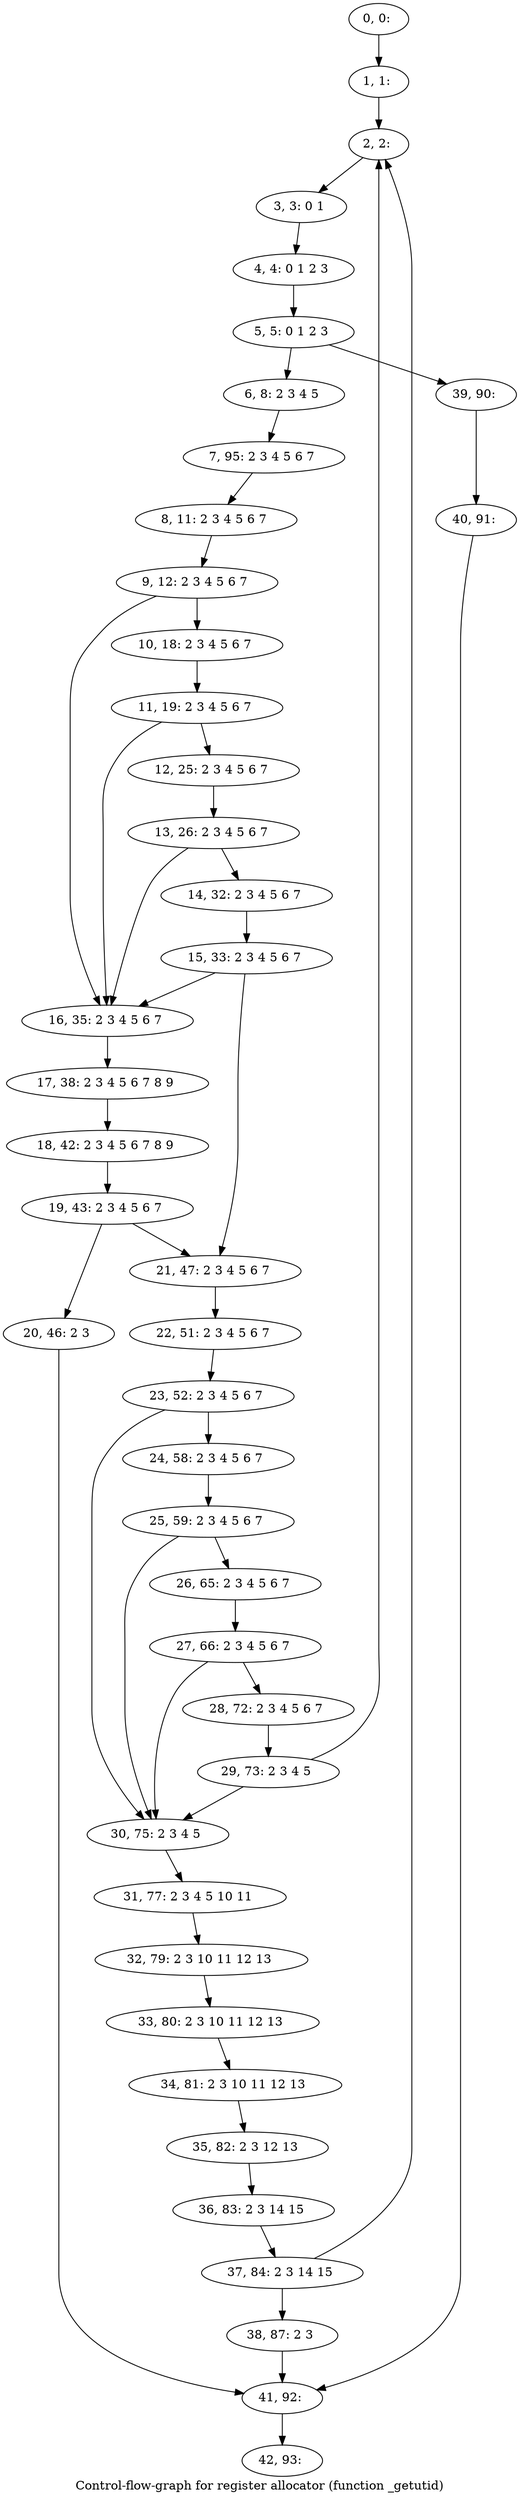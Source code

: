 digraph G {
graph [label="Control-flow-graph for register allocator (function _getutid)"]
0[label="0, 0: "];
1[label="1, 1: "];
2[label="2, 2: "];
3[label="3, 3: 0 1 "];
4[label="4, 4: 0 1 2 3 "];
5[label="5, 5: 0 1 2 3 "];
6[label="6, 8: 2 3 4 5 "];
7[label="7, 95: 2 3 4 5 6 7 "];
8[label="8, 11: 2 3 4 5 6 7 "];
9[label="9, 12: 2 3 4 5 6 7 "];
10[label="10, 18: 2 3 4 5 6 7 "];
11[label="11, 19: 2 3 4 5 6 7 "];
12[label="12, 25: 2 3 4 5 6 7 "];
13[label="13, 26: 2 3 4 5 6 7 "];
14[label="14, 32: 2 3 4 5 6 7 "];
15[label="15, 33: 2 3 4 5 6 7 "];
16[label="16, 35: 2 3 4 5 6 7 "];
17[label="17, 38: 2 3 4 5 6 7 8 9 "];
18[label="18, 42: 2 3 4 5 6 7 8 9 "];
19[label="19, 43: 2 3 4 5 6 7 "];
20[label="20, 46: 2 3 "];
21[label="21, 47: 2 3 4 5 6 7 "];
22[label="22, 51: 2 3 4 5 6 7 "];
23[label="23, 52: 2 3 4 5 6 7 "];
24[label="24, 58: 2 3 4 5 6 7 "];
25[label="25, 59: 2 3 4 5 6 7 "];
26[label="26, 65: 2 3 4 5 6 7 "];
27[label="27, 66: 2 3 4 5 6 7 "];
28[label="28, 72: 2 3 4 5 6 7 "];
29[label="29, 73: 2 3 4 5 "];
30[label="30, 75: 2 3 4 5 "];
31[label="31, 77: 2 3 4 5 10 11 "];
32[label="32, 79: 2 3 10 11 12 13 "];
33[label="33, 80: 2 3 10 11 12 13 "];
34[label="34, 81: 2 3 10 11 12 13 "];
35[label="35, 82: 2 3 12 13 "];
36[label="36, 83: 2 3 14 15 "];
37[label="37, 84: 2 3 14 15 "];
38[label="38, 87: 2 3 "];
39[label="39, 90: "];
40[label="40, 91: "];
41[label="41, 92: "];
42[label="42, 93: "];
0->1 ;
1->2 ;
2->3 ;
3->4 ;
4->5 ;
5->6 ;
5->39 ;
6->7 ;
7->8 ;
8->9 ;
9->10 ;
9->16 ;
10->11 ;
11->12 ;
11->16 ;
12->13 ;
13->14 ;
13->16 ;
14->15 ;
15->16 ;
15->21 ;
16->17 ;
17->18 ;
18->19 ;
19->20 ;
19->21 ;
20->41 ;
21->22 ;
22->23 ;
23->24 ;
23->30 ;
24->25 ;
25->26 ;
25->30 ;
26->27 ;
27->28 ;
27->30 ;
28->29 ;
29->30 ;
29->2 ;
30->31 ;
31->32 ;
32->33 ;
33->34 ;
34->35 ;
35->36 ;
36->37 ;
37->38 ;
37->2 ;
38->41 ;
39->40 ;
40->41 ;
41->42 ;
}
